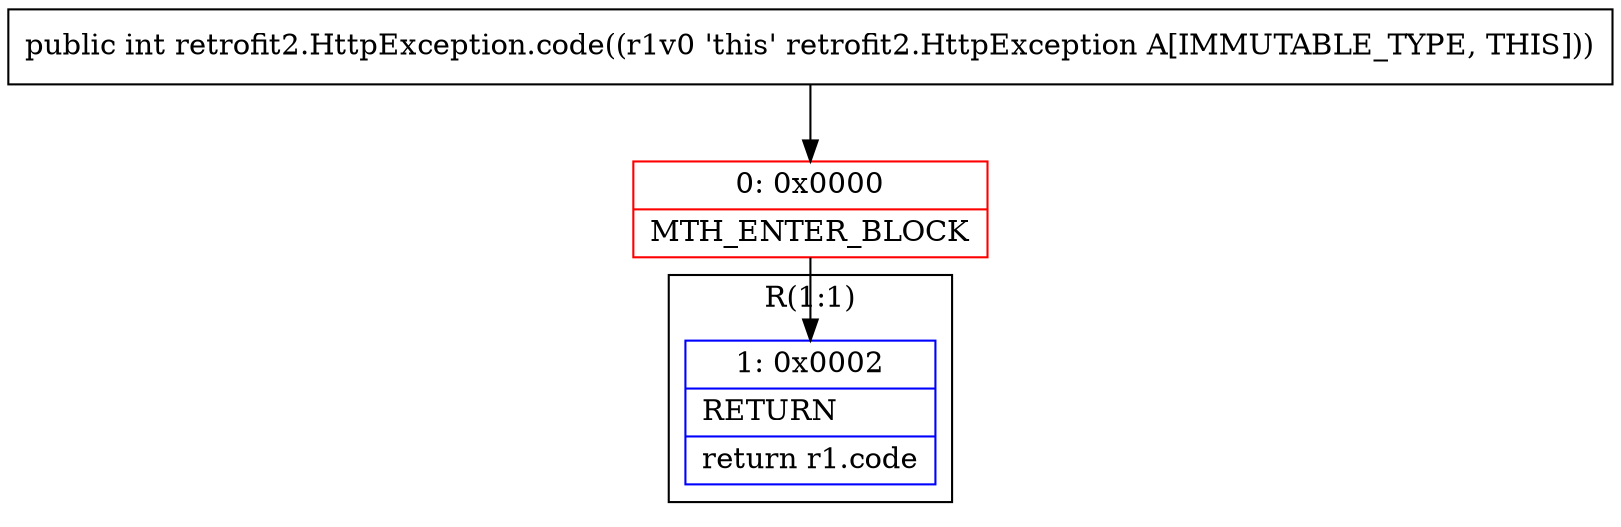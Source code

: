 digraph "CFG forretrofit2.HttpException.code()I" {
subgraph cluster_Region_882009697 {
label = "R(1:1)";
node [shape=record,color=blue];
Node_1 [shape=record,label="{1\:\ 0x0002|RETURN\l|return r1.code\l}"];
}
Node_0 [shape=record,color=red,label="{0\:\ 0x0000|MTH_ENTER_BLOCK\l}"];
MethodNode[shape=record,label="{public int retrofit2.HttpException.code((r1v0 'this' retrofit2.HttpException A[IMMUTABLE_TYPE, THIS])) }"];
MethodNode -> Node_0;
Node_0 -> Node_1;
}

